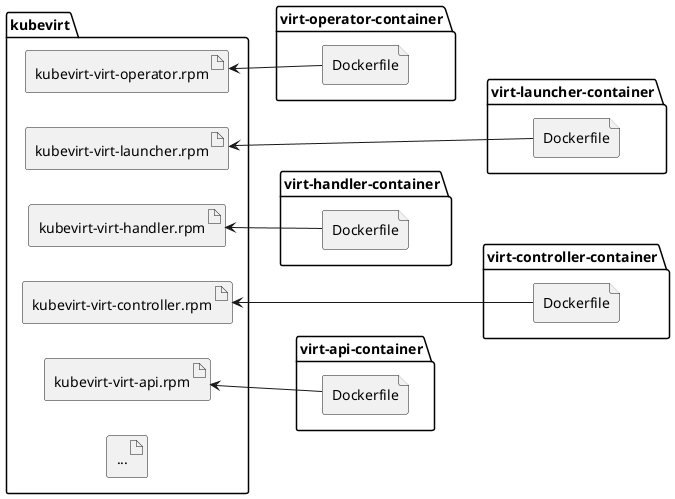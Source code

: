 @startuml
left to right direction

package kubevirt {
  artifact "kubevirt-virt-api.rpm" as api_rpm
  artifact "kubevirt-virt-controller.rpm" as controller_rpm
  artifact "kubevirt-virt-handler.rpm" as handler_rpm
  artifact "kubevirt-virt-launcher.rpm" as launcher_rpm
  artifact "kubevirt-virt-operator.rpm" as operator_rpm
  artifact "..." as others_rpm
}

package "virt-api-container" {
  file Dockerfile as api_dockerfile
}
package "virt-controller-container" {
  file Dockerfile as controller_dockerfile
}
package "virt-handler-container" {
  file Dockerfile as handler_dockerfile
}
package "virt-launcher-container" {
  file Dockerfile as launcher_dockerfile
}
package "virt-operator-container" {
  file Dockerfile as operator_dockerfile
}

api_dockerfile -u-> api_rpm
controller_dockerfile -u--> controller_rpm
handler_dockerfile -u-> handler_rpm
launcher_dockerfile -u--> launcher_rpm
operator_dockerfile -u-> operator_rpm
@enduml
